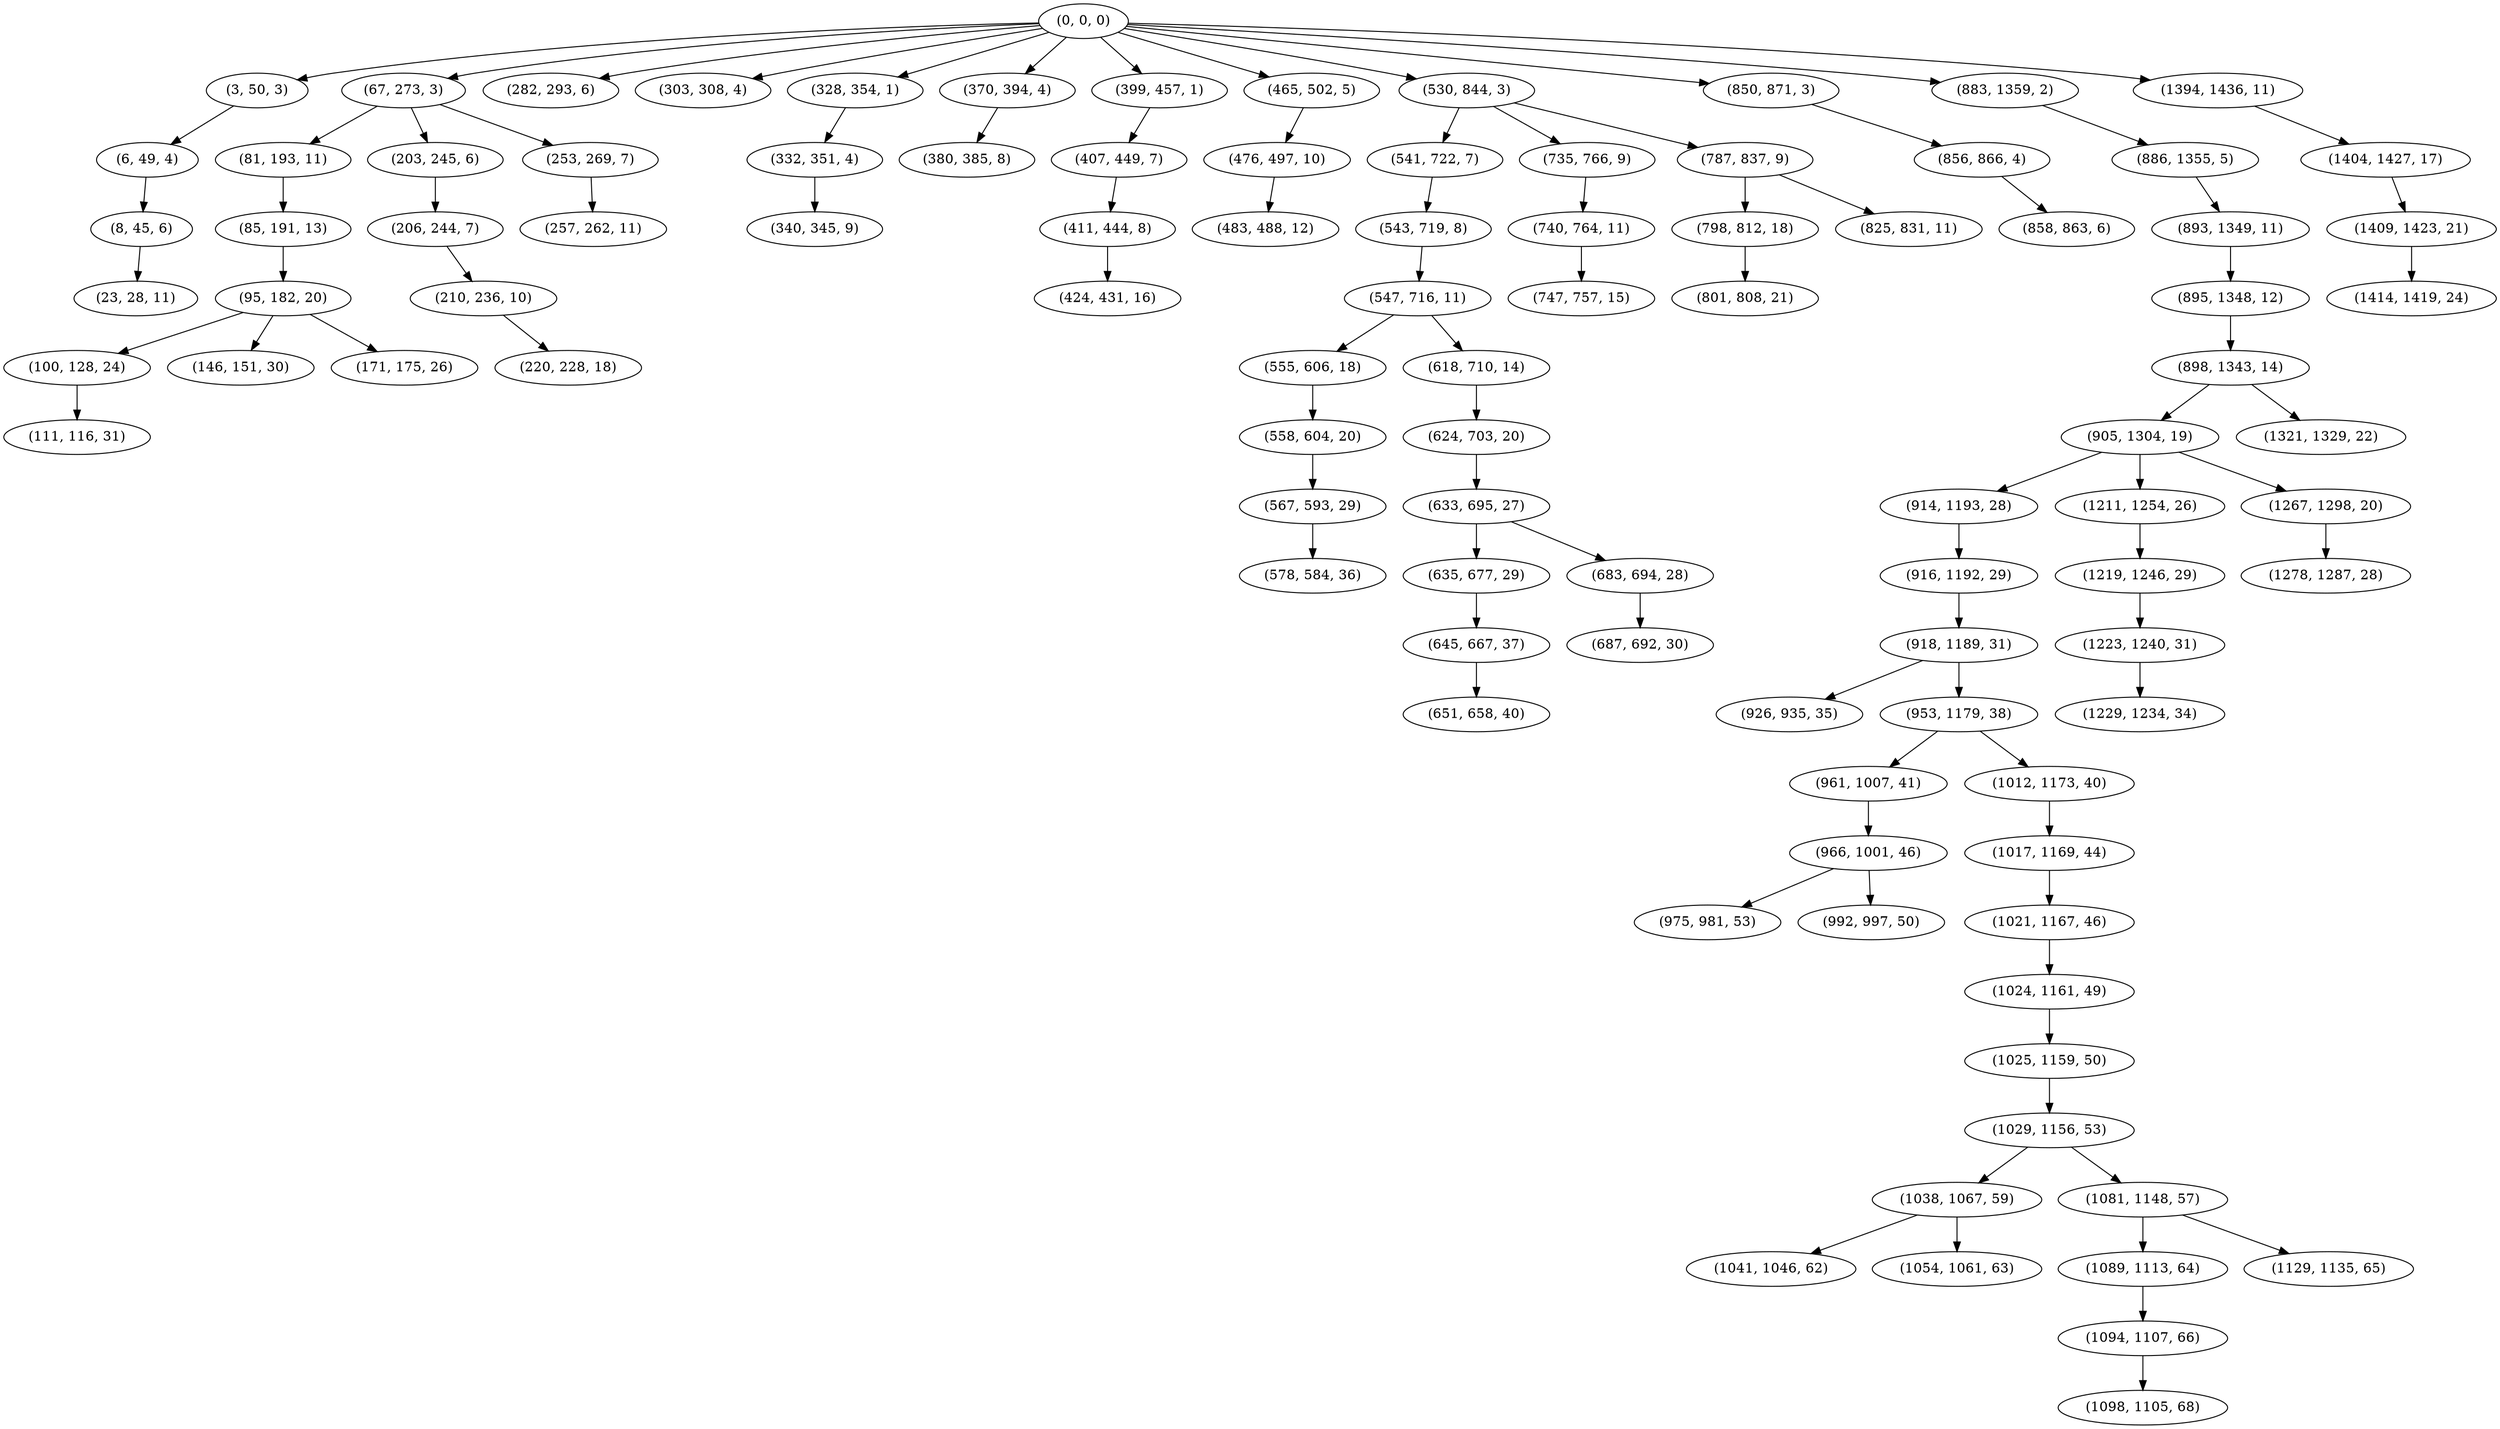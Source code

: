 digraph tree {
    "(0, 0, 0)";
    "(3, 50, 3)";
    "(6, 49, 4)";
    "(8, 45, 6)";
    "(23, 28, 11)";
    "(67, 273, 3)";
    "(81, 193, 11)";
    "(85, 191, 13)";
    "(95, 182, 20)";
    "(100, 128, 24)";
    "(111, 116, 31)";
    "(146, 151, 30)";
    "(171, 175, 26)";
    "(203, 245, 6)";
    "(206, 244, 7)";
    "(210, 236, 10)";
    "(220, 228, 18)";
    "(253, 269, 7)";
    "(257, 262, 11)";
    "(282, 293, 6)";
    "(303, 308, 4)";
    "(328, 354, 1)";
    "(332, 351, 4)";
    "(340, 345, 9)";
    "(370, 394, 4)";
    "(380, 385, 8)";
    "(399, 457, 1)";
    "(407, 449, 7)";
    "(411, 444, 8)";
    "(424, 431, 16)";
    "(465, 502, 5)";
    "(476, 497, 10)";
    "(483, 488, 12)";
    "(530, 844, 3)";
    "(541, 722, 7)";
    "(543, 719, 8)";
    "(547, 716, 11)";
    "(555, 606, 18)";
    "(558, 604, 20)";
    "(567, 593, 29)";
    "(578, 584, 36)";
    "(618, 710, 14)";
    "(624, 703, 20)";
    "(633, 695, 27)";
    "(635, 677, 29)";
    "(645, 667, 37)";
    "(651, 658, 40)";
    "(683, 694, 28)";
    "(687, 692, 30)";
    "(735, 766, 9)";
    "(740, 764, 11)";
    "(747, 757, 15)";
    "(787, 837, 9)";
    "(798, 812, 18)";
    "(801, 808, 21)";
    "(825, 831, 11)";
    "(850, 871, 3)";
    "(856, 866, 4)";
    "(858, 863, 6)";
    "(883, 1359, 2)";
    "(886, 1355, 5)";
    "(893, 1349, 11)";
    "(895, 1348, 12)";
    "(898, 1343, 14)";
    "(905, 1304, 19)";
    "(914, 1193, 28)";
    "(916, 1192, 29)";
    "(918, 1189, 31)";
    "(926, 935, 35)";
    "(953, 1179, 38)";
    "(961, 1007, 41)";
    "(966, 1001, 46)";
    "(975, 981, 53)";
    "(992, 997, 50)";
    "(1012, 1173, 40)";
    "(1017, 1169, 44)";
    "(1021, 1167, 46)";
    "(1024, 1161, 49)";
    "(1025, 1159, 50)";
    "(1029, 1156, 53)";
    "(1038, 1067, 59)";
    "(1041, 1046, 62)";
    "(1054, 1061, 63)";
    "(1081, 1148, 57)";
    "(1089, 1113, 64)";
    "(1094, 1107, 66)";
    "(1098, 1105, 68)";
    "(1129, 1135, 65)";
    "(1211, 1254, 26)";
    "(1219, 1246, 29)";
    "(1223, 1240, 31)";
    "(1229, 1234, 34)";
    "(1267, 1298, 20)";
    "(1278, 1287, 28)";
    "(1321, 1329, 22)";
    "(1394, 1436, 11)";
    "(1404, 1427, 17)";
    "(1409, 1423, 21)";
    "(1414, 1419, 24)";
    "(0, 0, 0)" -> "(3, 50, 3)";
    "(0, 0, 0)" -> "(67, 273, 3)";
    "(0, 0, 0)" -> "(282, 293, 6)";
    "(0, 0, 0)" -> "(303, 308, 4)";
    "(0, 0, 0)" -> "(328, 354, 1)";
    "(0, 0, 0)" -> "(370, 394, 4)";
    "(0, 0, 0)" -> "(399, 457, 1)";
    "(0, 0, 0)" -> "(465, 502, 5)";
    "(0, 0, 0)" -> "(530, 844, 3)";
    "(0, 0, 0)" -> "(850, 871, 3)";
    "(0, 0, 0)" -> "(883, 1359, 2)";
    "(0, 0, 0)" -> "(1394, 1436, 11)";
    "(3, 50, 3)" -> "(6, 49, 4)";
    "(6, 49, 4)" -> "(8, 45, 6)";
    "(8, 45, 6)" -> "(23, 28, 11)";
    "(67, 273, 3)" -> "(81, 193, 11)";
    "(67, 273, 3)" -> "(203, 245, 6)";
    "(67, 273, 3)" -> "(253, 269, 7)";
    "(81, 193, 11)" -> "(85, 191, 13)";
    "(85, 191, 13)" -> "(95, 182, 20)";
    "(95, 182, 20)" -> "(100, 128, 24)";
    "(95, 182, 20)" -> "(146, 151, 30)";
    "(95, 182, 20)" -> "(171, 175, 26)";
    "(100, 128, 24)" -> "(111, 116, 31)";
    "(203, 245, 6)" -> "(206, 244, 7)";
    "(206, 244, 7)" -> "(210, 236, 10)";
    "(210, 236, 10)" -> "(220, 228, 18)";
    "(253, 269, 7)" -> "(257, 262, 11)";
    "(328, 354, 1)" -> "(332, 351, 4)";
    "(332, 351, 4)" -> "(340, 345, 9)";
    "(370, 394, 4)" -> "(380, 385, 8)";
    "(399, 457, 1)" -> "(407, 449, 7)";
    "(407, 449, 7)" -> "(411, 444, 8)";
    "(411, 444, 8)" -> "(424, 431, 16)";
    "(465, 502, 5)" -> "(476, 497, 10)";
    "(476, 497, 10)" -> "(483, 488, 12)";
    "(530, 844, 3)" -> "(541, 722, 7)";
    "(530, 844, 3)" -> "(735, 766, 9)";
    "(530, 844, 3)" -> "(787, 837, 9)";
    "(541, 722, 7)" -> "(543, 719, 8)";
    "(543, 719, 8)" -> "(547, 716, 11)";
    "(547, 716, 11)" -> "(555, 606, 18)";
    "(547, 716, 11)" -> "(618, 710, 14)";
    "(555, 606, 18)" -> "(558, 604, 20)";
    "(558, 604, 20)" -> "(567, 593, 29)";
    "(567, 593, 29)" -> "(578, 584, 36)";
    "(618, 710, 14)" -> "(624, 703, 20)";
    "(624, 703, 20)" -> "(633, 695, 27)";
    "(633, 695, 27)" -> "(635, 677, 29)";
    "(633, 695, 27)" -> "(683, 694, 28)";
    "(635, 677, 29)" -> "(645, 667, 37)";
    "(645, 667, 37)" -> "(651, 658, 40)";
    "(683, 694, 28)" -> "(687, 692, 30)";
    "(735, 766, 9)" -> "(740, 764, 11)";
    "(740, 764, 11)" -> "(747, 757, 15)";
    "(787, 837, 9)" -> "(798, 812, 18)";
    "(787, 837, 9)" -> "(825, 831, 11)";
    "(798, 812, 18)" -> "(801, 808, 21)";
    "(850, 871, 3)" -> "(856, 866, 4)";
    "(856, 866, 4)" -> "(858, 863, 6)";
    "(883, 1359, 2)" -> "(886, 1355, 5)";
    "(886, 1355, 5)" -> "(893, 1349, 11)";
    "(893, 1349, 11)" -> "(895, 1348, 12)";
    "(895, 1348, 12)" -> "(898, 1343, 14)";
    "(898, 1343, 14)" -> "(905, 1304, 19)";
    "(898, 1343, 14)" -> "(1321, 1329, 22)";
    "(905, 1304, 19)" -> "(914, 1193, 28)";
    "(905, 1304, 19)" -> "(1211, 1254, 26)";
    "(905, 1304, 19)" -> "(1267, 1298, 20)";
    "(914, 1193, 28)" -> "(916, 1192, 29)";
    "(916, 1192, 29)" -> "(918, 1189, 31)";
    "(918, 1189, 31)" -> "(926, 935, 35)";
    "(918, 1189, 31)" -> "(953, 1179, 38)";
    "(953, 1179, 38)" -> "(961, 1007, 41)";
    "(953, 1179, 38)" -> "(1012, 1173, 40)";
    "(961, 1007, 41)" -> "(966, 1001, 46)";
    "(966, 1001, 46)" -> "(975, 981, 53)";
    "(966, 1001, 46)" -> "(992, 997, 50)";
    "(1012, 1173, 40)" -> "(1017, 1169, 44)";
    "(1017, 1169, 44)" -> "(1021, 1167, 46)";
    "(1021, 1167, 46)" -> "(1024, 1161, 49)";
    "(1024, 1161, 49)" -> "(1025, 1159, 50)";
    "(1025, 1159, 50)" -> "(1029, 1156, 53)";
    "(1029, 1156, 53)" -> "(1038, 1067, 59)";
    "(1029, 1156, 53)" -> "(1081, 1148, 57)";
    "(1038, 1067, 59)" -> "(1041, 1046, 62)";
    "(1038, 1067, 59)" -> "(1054, 1061, 63)";
    "(1081, 1148, 57)" -> "(1089, 1113, 64)";
    "(1081, 1148, 57)" -> "(1129, 1135, 65)";
    "(1089, 1113, 64)" -> "(1094, 1107, 66)";
    "(1094, 1107, 66)" -> "(1098, 1105, 68)";
    "(1211, 1254, 26)" -> "(1219, 1246, 29)";
    "(1219, 1246, 29)" -> "(1223, 1240, 31)";
    "(1223, 1240, 31)" -> "(1229, 1234, 34)";
    "(1267, 1298, 20)" -> "(1278, 1287, 28)";
    "(1394, 1436, 11)" -> "(1404, 1427, 17)";
    "(1404, 1427, 17)" -> "(1409, 1423, 21)";
    "(1409, 1423, 21)" -> "(1414, 1419, 24)";
}
